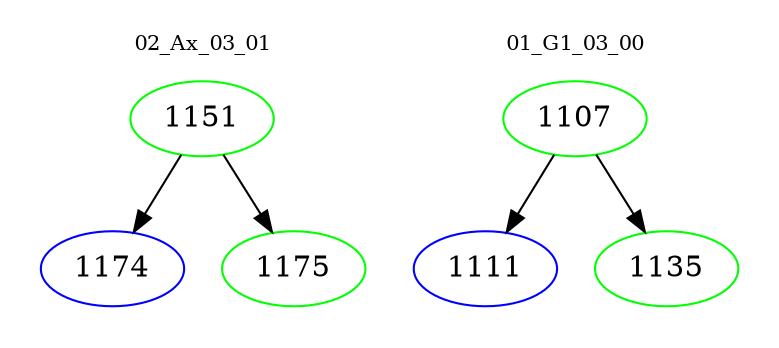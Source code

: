 digraph{
subgraph cluster_0 {
color = white
label = "02_Ax_03_01";
fontsize=10;
T0_1151 [label="1151", color="green"]
T0_1151 -> T0_1174 [color="black"]
T0_1174 [label="1174", color="blue"]
T0_1151 -> T0_1175 [color="black"]
T0_1175 [label="1175", color="green"]
}
subgraph cluster_1 {
color = white
label = "01_G1_03_00";
fontsize=10;
T1_1107 [label="1107", color="green"]
T1_1107 -> T1_1111 [color="black"]
T1_1111 [label="1111", color="blue"]
T1_1107 -> T1_1135 [color="black"]
T1_1135 [label="1135", color="green"]
}
}
